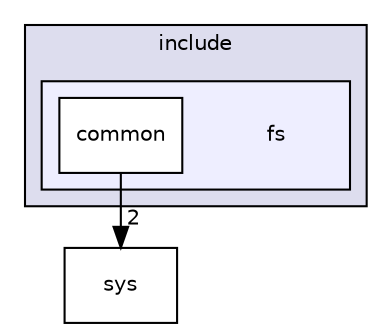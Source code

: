 digraph "C:/Dev/git/UbixOS/sys/include/fs" {
  compound=true
  node [ fontsize="10", fontname="Helvetica"];
  edge [ labelfontsize="10", labelfontname="Helvetica"];
  subgraph clusterdir_d1be8160e739b6eed1f7843efdbae1b3 {
    graph [ bgcolor="#ddddee", pencolor="black", label="include" fontname="Helvetica", fontsize="10", URL="dir_d1be8160e739b6eed1f7843efdbae1b3.html"]
  subgraph clusterdir_7b74fffe3f857288959d2d645b2cf417 {
    graph [ bgcolor="#eeeeff", pencolor="black", label="" URL="dir_7b74fffe3f857288959d2d645b2cf417.html"];
    dir_7b74fffe3f857288959d2d645b2cf417 [shape=plaintext label="fs"];
    dir_3d507672372b0ae5af2100bac49df869 [shape=box label="common" color="black" fillcolor="white" style="filled" URL="dir_3d507672372b0ae5af2100bac49df869.html"];
  }
  }
  dir_214f84c2c73d0f2f98eaa46a63e7b8c6 [shape=box label="sys" URL="dir_214f84c2c73d0f2f98eaa46a63e7b8c6.html"];
  dir_3d507672372b0ae5af2100bac49df869->dir_214f84c2c73d0f2f98eaa46a63e7b8c6 [headlabel="2", labeldistance=1.5 headhref="dir_000028_000020.html"];
}

